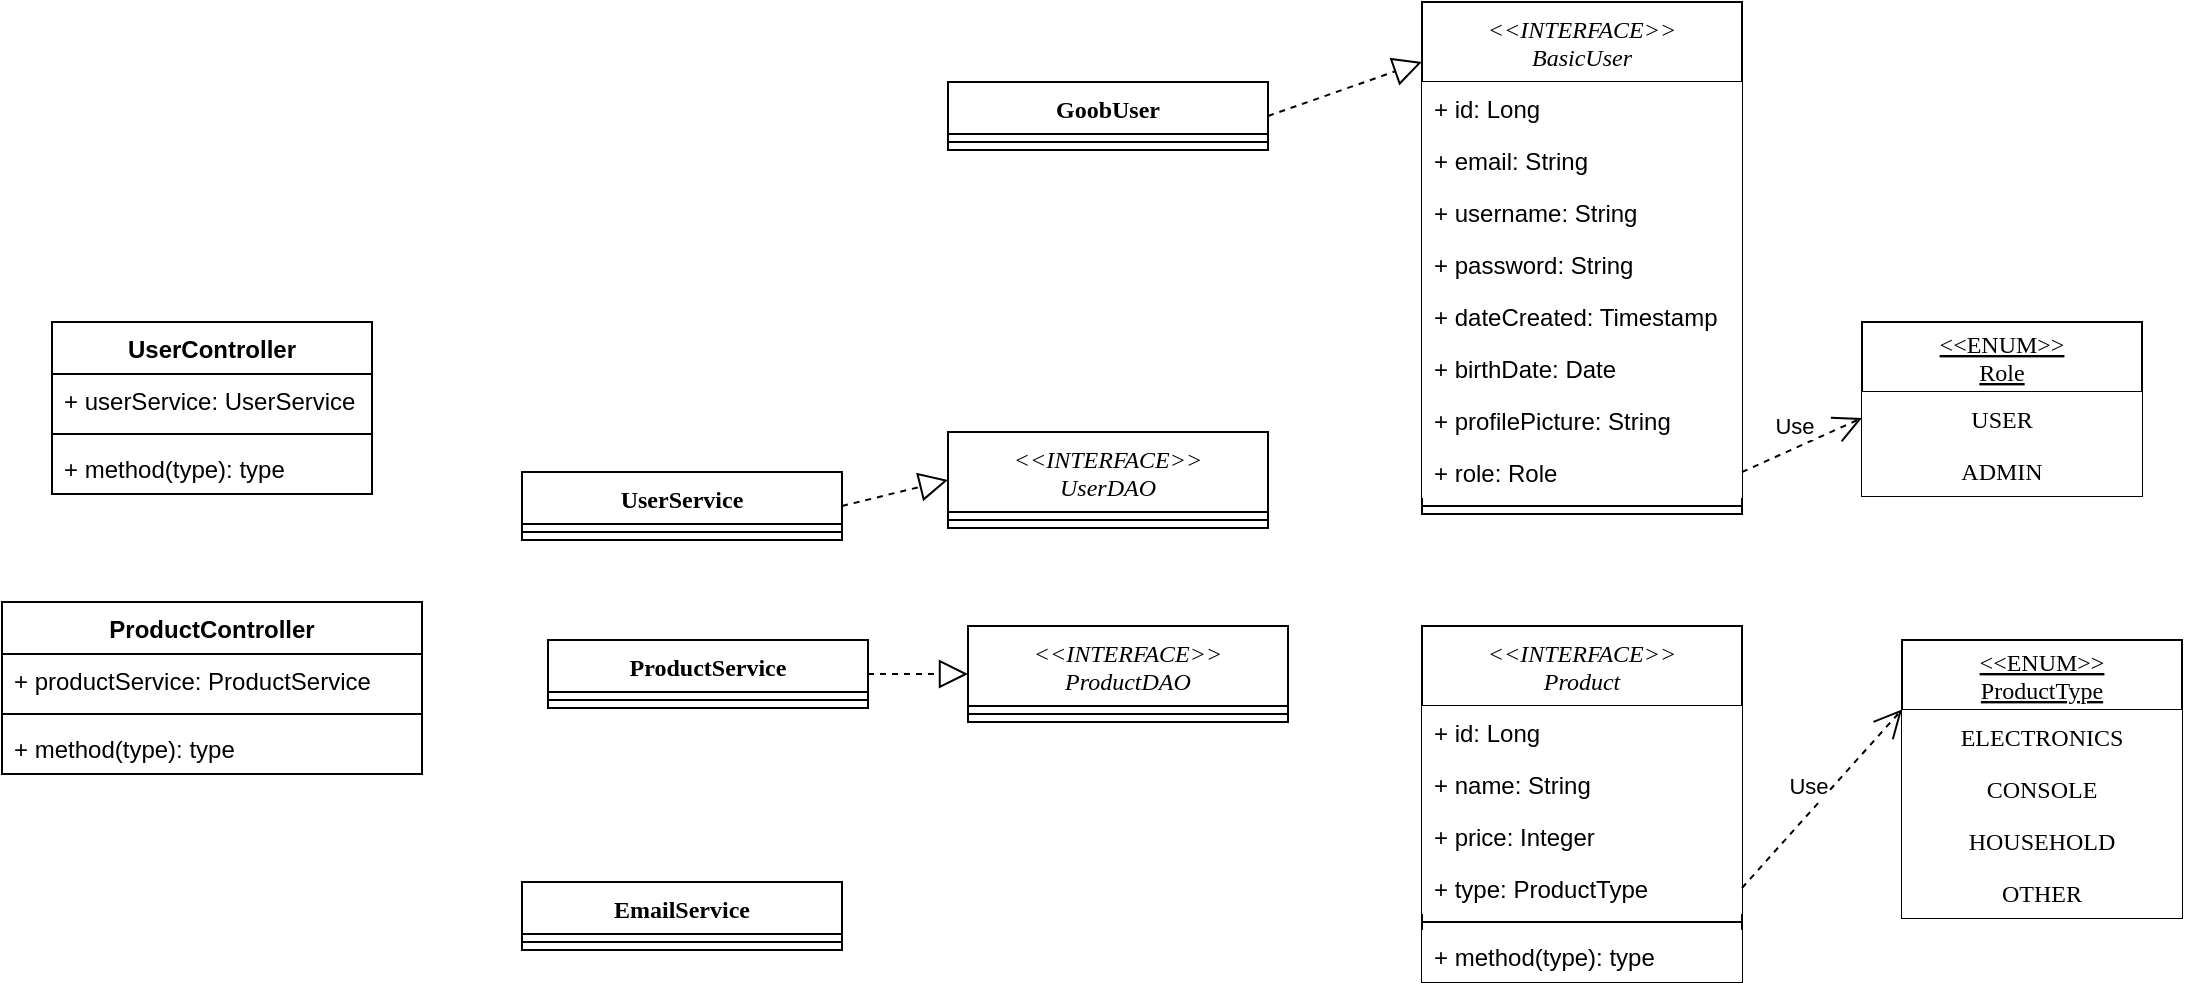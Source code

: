 <mxfile version="20.2.4"><diagram id="8YkHVvOVuJTpmLBXrXVu" name="1 oldal"><mxGraphModel dx="1381" dy="1964" grid="1" gridSize="10" guides="1" tooltips="1" connect="1" arrows="1" fold="1" page="1" pageScale="1" pageWidth="827" pageHeight="1169" math="0" shadow="0"><root><mxCell id="0"/><mxCell id="1" parent="0"/><mxCell id="sDxsQtpC3f9o9AHH4031-1" value="GoobUser" style="swimlane;fontStyle=1;align=center;verticalAlign=top;childLayout=stackLayout;horizontal=1;startSize=26;horizontalStack=0;resizeParent=1;resizeParentMax=0;resizeLast=0;collapsible=1;marginBottom=0;rounded=0;shadow=0;glass=0;comic=0;sketch=0;fontFamily=Verdana;strokeWidth=1;fillColor=default;gradientColor=none;" vertex="1" parent="1"><mxGeometry x="513" y="-90" width="160" height="34" as="geometry"/></mxCell><mxCell id="sDxsQtpC3f9o9AHH4031-3" value="" style="line;strokeWidth=1;fillColor=none;align=left;verticalAlign=middle;spacingTop=-1;spacingLeft=3;spacingRight=3;rotatable=0;labelPosition=right;points=[];portConstraint=eastwest;rounded=0;shadow=0;glass=0;comic=0;sketch=0;fontFamily=Verdana;" vertex="1" parent="sDxsQtpC3f9o9AHH4031-1"><mxGeometry y="26" width="160" height="8" as="geometry"/></mxCell><mxCell id="sDxsQtpC3f9o9AHH4031-5" value="&lt;&lt;INTERFACE&gt;&gt;&#10;BasicUser" style="swimlane;fontStyle=2;align=center;verticalAlign=middle;childLayout=stackLayout;horizontal=1;startSize=40;horizontalStack=0;resizeParent=1;resizeParentMax=0;resizeLast=0;collapsible=1;marginBottom=0;fontFamily=Verdana;rounded=0;arcSize=8;" vertex="1" parent="1"><mxGeometry x="750" y="-130" width="160" height="256" as="geometry"/></mxCell><mxCell id="sDxsQtpC3f9o9AHH4031-6" value="+ id: Long" style="text;strokeColor=none;fillColor=default;align=left;verticalAlign=top;spacingLeft=4;spacingRight=4;overflow=hidden;rotatable=0;points=[[0,0.5],[1,0.5]];portConstraint=eastwest;" vertex="1" parent="sDxsQtpC3f9o9AHH4031-5"><mxGeometry y="40" width="160" height="26" as="geometry"/></mxCell><mxCell id="sDxsQtpC3f9o9AHH4031-16" value="+ email: String" style="text;strokeColor=none;fillColor=default;align=left;verticalAlign=top;spacingLeft=4;spacingRight=4;overflow=hidden;rotatable=0;points=[[0,0.5],[1,0.5]];portConstraint=eastwest;" vertex="1" parent="sDxsQtpC3f9o9AHH4031-5"><mxGeometry y="66" width="160" height="26" as="geometry"/></mxCell><mxCell id="sDxsQtpC3f9o9AHH4031-15" value="+ username: String" style="text;strokeColor=none;fillColor=default;align=left;verticalAlign=top;spacingLeft=4;spacingRight=4;overflow=hidden;rotatable=0;points=[[0,0.5],[1,0.5]];portConstraint=eastwest;" vertex="1" parent="sDxsQtpC3f9o9AHH4031-5"><mxGeometry y="92" width="160" height="26" as="geometry"/></mxCell><mxCell id="sDxsQtpC3f9o9AHH4031-17" value="+ password: String" style="text;strokeColor=none;fillColor=default;align=left;verticalAlign=top;spacingLeft=4;spacingRight=4;overflow=hidden;rotatable=0;points=[[0,0.5],[1,0.5]];portConstraint=eastwest;" vertex="1" parent="sDxsQtpC3f9o9AHH4031-5"><mxGeometry y="118" width="160" height="26" as="geometry"/></mxCell><mxCell id="sDxsQtpC3f9o9AHH4031-18" value="+ dateCreated: Timestamp" style="text;strokeColor=none;fillColor=default;align=left;verticalAlign=top;spacingLeft=4;spacingRight=4;overflow=hidden;rotatable=0;points=[[0,0.5],[1,0.5]];portConstraint=eastwest;" vertex="1" parent="sDxsQtpC3f9o9AHH4031-5"><mxGeometry y="144" width="160" height="26" as="geometry"/></mxCell><mxCell id="sDxsQtpC3f9o9AHH4031-24" value="+ birthDate: Date" style="text;strokeColor=none;fillColor=default;align=left;verticalAlign=top;spacingLeft=4;spacingRight=4;overflow=hidden;rotatable=0;points=[[0,0.5],[1,0.5]];portConstraint=eastwest;" vertex="1" parent="sDxsQtpC3f9o9AHH4031-5"><mxGeometry y="170" width="160" height="26" as="geometry"/></mxCell><mxCell id="sDxsQtpC3f9o9AHH4031-20" value="+ profilePicture: String" style="text;strokeColor=none;fillColor=default;align=left;verticalAlign=top;spacingLeft=4;spacingRight=4;overflow=hidden;rotatable=0;points=[[0,0.5],[1,0.5]];portConstraint=eastwest;" vertex="1" parent="sDxsQtpC3f9o9AHH4031-5"><mxGeometry y="196" width="160" height="26" as="geometry"/></mxCell><mxCell id="sDxsQtpC3f9o9AHH4031-19" value="+ role: Role" style="text;strokeColor=none;fillColor=default;align=left;verticalAlign=top;spacingLeft=4;spacingRight=4;overflow=hidden;rotatable=0;points=[[0,0.5],[1,0.5]];portConstraint=eastwest;" vertex="1" parent="sDxsQtpC3f9o9AHH4031-5"><mxGeometry y="222" width="160" height="26" as="geometry"/></mxCell><mxCell id="sDxsQtpC3f9o9AHH4031-7" value="" style="line;strokeWidth=1;fillColor=none;align=left;verticalAlign=middle;spacingTop=-1;spacingLeft=3;spacingRight=3;rotatable=0;labelPosition=right;points=[];portConstraint=eastwest;" vertex="1" parent="sDxsQtpC3f9o9AHH4031-5"><mxGeometry y="248" width="160" height="8" as="geometry"/></mxCell><mxCell id="sDxsQtpC3f9o9AHH4031-9" value="&lt;&lt;INTERFACE&gt;&gt;&#10;Product" style="swimlane;fontStyle=2;align=center;verticalAlign=middle;childLayout=stackLayout;horizontal=1;startSize=40;horizontalStack=0;resizeParent=1;resizeParentMax=0;resizeLast=0;collapsible=1;marginBottom=0;fontFamily=Verdana;rounded=0;arcSize=8;" vertex="1" parent="1"><mxGeometry x="750" y="182" width="160" height="178" as="geometry"/></mxCell><mxCell id="sDxsQtpC3f9o9AHH4031-10" value="+ id: Long" style="text;strokeColor=none;fillColor=default;align=left;verticalAlign=top;spacingLeft=4;spacingRight=4;overflow=hidden;rotatable=0;points=[[0,0.5],[1,0.5]];portConstraint=eastwest;" vertex="1" parent="sDxsQtpC3f9o9AHH4031-9"><mxGeometry y="40" width="160" height="26" as="geometry"/></mxCell><mxCell id="sDxsQtpC3f9o9AHH4031-13" value="+ name: String" style="text;strokeColor=none;fillColor=default;align=left;verticalAlign=top;spacingLeft=4;spacingRight=4;overflow=hidden;rotatable=0;points=[[0,0.5],[1,0.5]];portConstraint=eastwest;" vertex="1" parent="sDxsQtpC3f9o9AHH4031-9"><mxGeometry y="66" width="160" height="26" as="geometry"/></mxCell><mxCell id="sDxsQtpC3f9o9AHH4031-40" value="+ price: Integer" style="text;strokeColor=none;fillColor=default;align=left;verticalAlign=top;spacingLeft=4;spacingRight=4;overflow=hidden;rotatable=0;points=[[0,0.5],[1,0.5]];portConstraint=eastwest;" vertex="1" parent="sDxsQtpC3f9o9AHH4031-9"><mxGeometry y="92" width="160" height="26" as="geometry"/></mxCell><mxCell id="sDxsQtpC3f9o9AHH4031-14" value="+ type: ProductType" style="text;strokeColor=none;fillColor=default;align=left;verticalAlign=top;spacingLeft=4;spacingRight=4;overflow=hidden;rotatable=0;points=[[0,0.5],[1,0.5]];portConstraint=eastwest;" vertex="1" parent="sDxsQtpC3f9o9AHH4031-9"><mxGeometry y="118" width="160" height="26" as="geometry"/></mxCell><mxCell id="sDxsQtpC3f9o9AHH4031-11" value="" style="line;strokeWidth=1;fillColor=none;align=left;verticalAlign=middle;spacingTop=-1;spacingLeft=3;spacingRight=3;rotatable=0;labelPosition=right;points=[];portConstraint=eastwest;" vertex="1" parent="sDxsQtpC3f9o9AHH4031-9"><mxGeometry y="144" width="160" height="8" as="geometry"/></mxCell><mxCell id="sDxsQtpC3f9o9AHH4031-12" value="+ method(type): type" style="text;strokeColor=none;fillColor=default;align=left;verticalAlign=top;spacingLeft=4;spacingRight=4;overflow=hidden;rotatable=0;points=[[0,0.5],[1,0.5]];portConstraint=eastwest;rounded=0;enumerate=0;comic=0;gradientColor=none;" vertex="1" parent="sDxsQtpC3f9o9AHH4031-9"><mxGeometry y="152" width="160" height="26" as="geometry"/></mxCell><mxCell id="sDxsQtpC3f9o9AHH4031-21" value="&lt;&lt;ENUM&gt;&gt;&#10;Role" style="swimlane;fontStyle=4;childLayout=stackLayout;horizontal=1;startSize=35;fillColor=default;horizontalStack=0;resizeParent=1;resizeParentMax=0;resizeLast=0;collapsible=1;marginBottom=0;align=center;verticalAlign=middle;rounded=0;shadow=0;sketch=0;glass=0;perimeterSpacing=0;strokeWidth=1;comic=0;fontFamily=Verdana;" vertex="1" parent="1"><mxGeometry x="970" y="30" width="140" height="87" as="geometry"/></mxCell><mxCell id="sDxsQtpC3f9o9AHH4031-22" value="USER" style="text;strokeColor=none;fillColor=default;align=center;verticalAlign=top;spacingLeft=4;spacingRight=4;overflow=hidden;rotatable=0;points=[[0,0.5],[1,0.5]];portConstraint=eastwest;rounded=0;shadow=0;glass=0;comic=0;sketch=0;fontFamily=Verdana;" vertex="1" parent="sDxsQtpC3f9o9AHH4031-21"><mxGeometry y="35" width="140" height="26" as="geometry"/></mxCell><mxCell id="sDxsQtpC3f9o9AHH4031-23" value="ADMIN" style="text;strokeColor=none;fillColor=default;align=center;verticalAlign=top;spacingLeft=4;spacingRight=4;overflow=hidden;rotatable=0;points=[[0,0.5],[1,0.5]];portConstraint=eastwest;rounded=0;shadow=0;glass=0;comic=0;sketch=0;fontFamily=Verdana;" vertex="1" parent="sDxsQtpC3f9o9AHH4031-21"><mxGeometry y="61" width="140" height="26" as="geometry"/></mxCell><mxCell id="sDxsQtpC3f9o9AHH4031-26" value="" style="endArrow=block;dashed=1;endFill=0;endSize=12;html=1;rounded=0;exitX=1;exitY=0.5;exitDx=0;exitDy=0;entryX=0;entryY=0.117;entryDx=0;entryDy=0;entryPerimeter=0;" edge="1" parent="1" source="sDxsQtpC3f9o9AHH4031-1" target="sDxsQtpC3f9o9AHH4031-5"><mxGeometry width="160" relative="1" as="geometry"><mxPoint x="795" y="-130" as="sourcePoint"/><mxPoint x="955" y="-130" as="targetPoint"/></mxGeometry></mxCell><mxCell id="sDxsQtpC3f9o9AHH4031-27" value="Use" style="endArrow=open;endSize=12;dashed=1;html=1;rounded=0;exitX=1;exitY=0.5;exitDx=0;exitDy=0;entryX=0;entryY=0.5;entryDx=0;entryDy=0;" edge="1" parent="1" source="sDxsQtpC3f9o9AHH4031-19" target="sDxsQtpC3f9o9AHH4031-22"><mxGeometry y="10" width="160" relative="1" as="geometry"><mxPoint x="700" y="250" as="sourcePoint"/><mxPoint x="860" y="250" as="targetPoint"/><mxPoint as="offset"/></mxGeometry></mxCell><mxCell id="sDxsQtpC3f9o9AHH4031-28" value="UserController" style="swimlane;fontStyle=1;align=center;verticalAlign=top;childLayout=stackLayout;horizontal=1;startSize=26;horizontalStack=0;resizeParent=1;resizeParentMax=0;resizeLast=0;collapsible=1;marginBottom=0;" vertex="1" parent="1"><mxGeometry x="65" y="30" width="160" height="86" as="geometry"/></mxCell><mxCell id="sDxsQtpC3f9o9AHH4031-29" value="+ userService: UserService" style="text;strokeColor=none;fillColor=none;align=left;verticalAlign=top;spacingLeft=4;spacingRight=4;overflow=hidden;rotatable=0;points=[[0,0.5],[1,0.5]];portConstraint=eastwest;" vertex="1" parent="sDxsQtpC3f9o9AHH4031-28"><mxGeometry y="26" width="160" height="26" as="geometry"/></mxCell><mxCell id="sDxsQtpC3f9o9AHH4031-30" value="" style="line;strokeWidth=1;fillColor=none;align=left;verticalAlign=middle;spacingTop=-1;spacingLeft=3;spacingRight=3;rotatable=0;labelPosition=right;points=[];portConstraint=eastwest;" vertex="1" parent="sDxsQtpC3f9o9AHH4031-28"><mxGeometry y="52" width="160" height="8" as="geometry"/></mxCell><mxCell id="sDxsQtpC3f9o9AHH4031-31" value="+ method(type): type" style="text;strokeColor=none;fillColor=none;align=left;verticalAlign=top;spacingLeft=4;spacingRight=4;overflow=hidden;rotatable=0;points=[[0,0.5],[1,0.5]];portConstraint=eastwest;" vertex="1" parent="sDxsQtpC3f9o9AHH4031-28"><mxGeometry y="60" width="160" height="26" as="geometry"/></mxCell><mxCell id="sDxsQtpC3f9o9AHH4031-32" value="ProductController" style="swimlane;fontStyle=1;align=center;verticalAlign=top;childLayout=stackLayout;horizontal=1;startSize=26;horizontalStack=0;resizeParent=1;resizeParentMax=0;resizeLast=0;collapsible=1;marginBottom=0;" vertex="1" parent="1"><mxGeometry x="40" y="170" width="210" height="86" as="geometry"/></mxCell><mxCell id="sDxsQtpC3f9o9AHH4031-33" value="+ productService: ProductService" style="text;strokeColor=none;fillColor=none;align=left;verticalAlign=top;spacingLeft=4;spacingRight=4;overflow=hidden;rotatable=0;points=[[0,0.5],[1,0.5]];portConstraint=eastwest;" vertex="1" parent="sDxsQtpC3f9o9AHH4031-32"><mxGeometry y="26" width="210" height="26" as="geometry"/></mxCell><mxCell id="sDxsQtpC3f9o9AHH4031-34" value="" style="line;strokeWidth=1;fillColor=none;align=left;verticalAlign=middle;spacingTop=-1;spacingLeft=3;spacingRight=3;rotatable=0;labelPosition=right;points=[];portConstraint=eastwest;" vertex="1" parent="sDxsQtpC3f9o9AHH4031-32"><mxGeometry y="52" width="210" height="8" as="geometry"/></mxCell><mxCell id="sDxsQtpC3f9o9AHH4031-35" value="+ method(type): type" style="text;strokeColor=none;fillColor=none;align=left;verticalAlign=top;spacingLeft=4;spacingRight=4;overflow=hidden;rotatable=0;points=[[0,0.5],[1,0.5]];portConstraint=eastwest;" vertex="1" parent="sDxsQtpC3f9o9AHH4031-32"><mxGeometry y="60" width="210" height="26" as="geometry"/></mxCell><mxCell id="sDxsQtpC3f9o9AHH4031-41" value="&lt;&lt;ENUM&gt;&gt;&#10;ProductType" style="swimlane;fontStyle=4;childLayout=stackLayout;horizontal=1;startSize=35;fillColor=default;horizontalStack=0;resizeParent=1;resizeParentMax=0;resizeLast=0;collapsible=1;marginBottom=0;align=center;verticalAlign=middle;rounded=0;shadow=0;sketch=0;glass=0;perimeterSpacing=0;strokeWidth=1;comic=0;fontFamily=Verdana;" vertex="1" parent="1"><mxGeometry x="990" y="189" width="140" height="139" as="geometry"/></mxCell><mxCell id="sDxsQtpC3f9o9AHH4031-42" value="ELECTRONICS" style="text;strokeColor=none;fillColor=default;align=center;verticalAlign=top;spacingLeft=4;spacingRight=4;overflow=hidden;rotatable=0;points=[[0,0.5],[1,0.5]];portConstraint=eastwest;rounded=0;shadow=0;glass=0;comic=0;sketch=0;fontFamily=Verdana;" vertex="1" parent="sDxsQtpC3f9o9AHH4031-41"><mxGeometry y="35" width="140" height="26" as="geometry"/></mxCell><mxCell id="sDxsQtpC3f9o9AHH4031-43" value="CONSOLE" style="text;strokeColor=none;fillColor=default;align=center;verticalAlign=top;spacingLeft=4;spacingRight=4;overflow=hidden;rotatable=0;points=[[0,0.5],[1,0.5]];portConstraint=eastwest;rounded=0;shadow=0;glass=0;comic=0;sketch=0;fontFamily=Verdana;" vertex="1" parent="sDxsQtpC3f9o9AHH4031-41"><mxGeometry y="61" width="140" height="26" as="geometry"/></mxCell><mxCell id="sDxsQtpC3f9o9AHH4031-44" value="HOUSEHOLD" style="text;strokeColor=none;fillColor=default;align=center;verticalAlign=top;spacingLeft=4;spacingRight=4;overflow=hidden;rotatable=0;points=[[0,0.5],[1,0.5]];portConstraint=eastwest;rounded=0;shadow=0;glass=0;comic=0;sketch=0;fontFamily=Verdana;" vertex="1" parent="sDxsQtpC3f9o9AHH4031-41"><mxGeometry y="87" width="140" height="26" as="geometry"/></mxCell><mxCell id="sDxsQtpC3f9o9AHH4031-45" value="OTHER" style="text;strokeColor=none;fillColor=default;align=center;verticalAlign=top;spacingLeft=4;spacingRight=4;overflow=hidden;rotatable=0;points=[[0,0.5],[1,0.5]];portConstraint=eastwest;rounded=0;shadow=0;glass=0;comic=0;sketch=0;fontFamily=Verdana;" vertex="1" parent="sDxsQtpC3f9o9AHH4031-41"><mxGeometry y="113" width="140" height="26" as="geometry"/></mxCell><mxCell id="sDxsQtpC3f9o9AHH4031-46" value="Use" style="endArrow=open;endSize=12;dashed=1;html=1;rounded=0;exitX=1;exitY=0.5;exitDx=0;exitDy=0;entryX=0;entryY=0.25;entryDx=0;entryDy=0;" edge="1" parent="1" source="sDxsQtpC3f9o9AHH4031-14" target="sDxsQtpC3f9o9AHH4031-41"><mxGeometry y="10" width="160" relative="1" as="geometry"><mxPoint x="210" y="565" as="sourcePoint"/><mxPoint x="170" y="567" as="targetPoint"/><mxPoint as="offset"/></mxGeometry></mxCell><mxCell id="sDxsQtpC3f9o9AHH4031-47" value="&lt;&lt;INTERFACE&gt;&gt;&#10;UserDAO" style="swimlane;fontStyle=2;align=center;verticalAlign=middle;childLayout=stackLayout;horizontal=1;startSize=40;horizontalStack=0;resizeParent=1;resizeParentMax=0;resizeLast=0;collapsible=1;marginBottom=0;fontFamily=Verdana;rounded=0;arcSize=8;" vertex="1" parent="1"><mxGeometry x="513" y="85" width="160" height="48" as="geometry"/></mxCell><mxCell id="sDxsQtpC3f9o9AHH4031-49" value="" style="line;strokeWidth=1;fillColor=none;align=left;verticalAlign=middle;spacingTop=-1;spacingLeft=3;spacingRight=3;rotatable=0;labelPosition=right;points=[];portConstraint=eastwest;" vertex="1" parent="sDxsQtpC3f9o9AHH4031-47"><mxGeometry y="40" width="160" height="8" as="geometry"/></mxCell><mxCell id="sDxsQtpC3f9o9AHH4031-51" value="&lt;&lt;INTERFACE&gt;&gt;&#10;ProductDAO" style="swimlane;fontStyle=2;align=center;verticalAlign=middle;childLayout=stackLayout;horizontal=1;startSize=40;horizontalStack=0;resizeParent=1;resizeParentMax=0;resizeLast=0;collapsible=1;marginBottom=0;fontFamily=Verdana;rounded=0;arcSize=8;" vertex="1" parent="1"><mxGeometry x="523" y="182" width="160" height="48" as="geometry"/></mxCell><mxCell id="sDxsQtpC3f9o9AHH4031-52" value="" style="line;strokeWidth=1;fillColor=none;align=left;verticalAlign=middle;spacingTop=-1;spacingLeft=3;spacingRight=3;rotatable=0;labelPosition=right;points=[];portConstraint=eastwest;" vertex="1" parent="sDxsQtpC3f9o9AHH4031-51"><mxGeometry y="40" width="160" height="8" as="geometry"/></mxCell><mxCell id="sDxsQtpC3f9o9AHH4031-54" value="UserService" style="swimlane;fontStyle=1;align=center;verticalAlign=top;childLayout=stackLayout;horizontal=1;startSize=26;horizontalStack=0;resizeParent=1;resizeParentMax=0;resizeLast=0;collapsible=1;marginBottom=0;rounded=0;shadow=0;glass=0;comic=0;sketch=0;fontFamily=Verdana;strokeWidth=1;fillColor=default;gradientColor=none;" vertex="1" parent="1"><mxGeometry x="300" y="105" width="160" height="34" as="geometry"/></mxCell><mxCell id="sDxsQtpC3f9o9AHH4031-56" value="" style="line;strokeWidth=1;fillColor=none;align=left;verticalAlign=middle;spacingTop=-1;spacingLeft=3;spacingRight=3;rotatable=0;labelPosition=right;points=[];portConstraint=eastwest;rounded=0;shadow=0;glass=0;comic=0;sketch=0;fontFamily=Verdana;" vertex="1" parent="sDxsQtpC3f9o9AHH4031-54"><mxGeometry y="26" width="160" height="8" as="geometry"/></mxCell><mxCell id="sDxsQtpC3f9o9AHH4031-58" value="EmailService" style="swimlane;fontStyle=1;align=center;verticalAlign=top;childLayout=stackLayout;horizontal=1;startSize=26;horizontalStack=0;resizeParent=1;resizeParentMax=0;resizeLast=0;collapsible=1;marginBottom=0;rounded=0;shadow=0;glass=0;comic=0;sketch=0;fontFamily=Verdana;strokeWidth=1;fillColor=default;gradientColor=none;" vertex="1" parent="1"><mxGeometry x="300" y="310" width="160" height="34" as="geometry"/></mxCell><mxCell id="sDxsQtpC3f9o9AHH4031-60" value="" style="line;strokeWidth=1;fillColor=none;align=left;verticalAlign=middle;spacingTop=-1;spacingLeft=3;spacingRight=3;rotatable=0;labelPosition=right;points=[];portConstraint=eastwest;rounded=0;shadow=0;glass=0;comic=0;sketch=0;fontFamily=Verdana;" vertex="1" parent="sDxsQtpC3f9o9AHH4031-58"><mxGeometry y="26" width="160" height="8" as="geometry"/></mxCell><mxCell id="sDxsQtpC3f9o9AHH4031-63" value="ProductService" style="swimlane;fontStyle=1;align=center;verticalAlign=top;childLayout=stackLayout;horizontal=1;startSize=26;horizontalStack=0;resizeParent=1;resizeParentMax=0;resizeLast=0;collapsible=1;marginBottom=0;rounded=0;shadow=0;glass=0;comic=0;sketch=0;fontFamily=Verdana;strokeWidth=1;fillColor=default;gradientColor=none;" vertex="1" parent="1"><mxGeometry x="313" y="189" width="160" height="34" as="geometry"/></mxCell><mxCell id="sDxsQtpC3f9o9AHH4031-64" value="" style="line;strokeWidth=1;fillColor=none;align=left;verticalAlign=middle;spacingTop=-1;spacingLeft=3;spacingRight=3;rotatable=0;labelPosition=right;points=[];portConstraint=eastwest;rounded=0;shadow=0;glass=0;comic=0;sketch=0;fontFamily=Verdana;" vertex="1" parent="sDxsQtpC3f9o9AHH4031-63"><mxGeometry y="26" width="160" height="8" as="geometry"/></mxCell><mxCell id="sDxsQtpC3f9o9AHH4031-65" value="" style="endArrow=block;dashed=1;endFill=0;endSize=12;html=1;rounded=0;exitX=1;exitY=0.5;exitDx=0;exitDy=0;entryX=0;entryY=0.5;entryDx=0;entryDy=0;" edge="1" parent="1" source="sDxsQtpC3f9o9AHH4031-63" target="sDxsQtpC3f9o9AHH4031-51"><mxGeometry width="160" relative="1" as="geometry"><mxPoint x="253" y="305" as="sourcePoint"/><mxPoint x="413" y="305" as="targetPoint"/></mxGeometry></mxCell><mxCell id="sDxsQtpC3f9o9AHH4031-66" value="" style="endArrow=block;dashed=1;endFill=0;endSize=12;html=1;rounded=0;exitX=1;exitY=0.5;exitDx=0;exitDy=0;entryX=0;entryY=0.5;entryDx=0;entryDy=0;" edge="1" parent="1" source="sDxsQtpC3f9o9AHH4031-54" target="sDxsQtpC3f9o9AHH4031-47"><mxGeometry width="160" relative="1" as="geometry"><mxPoint x="423" y="232" as="sourcePoint"/><mxPoint x="533" y="216" as="targetPoint"/></mxGeometry></mxCell></root></mxGraphModel></diagram></mxfile>